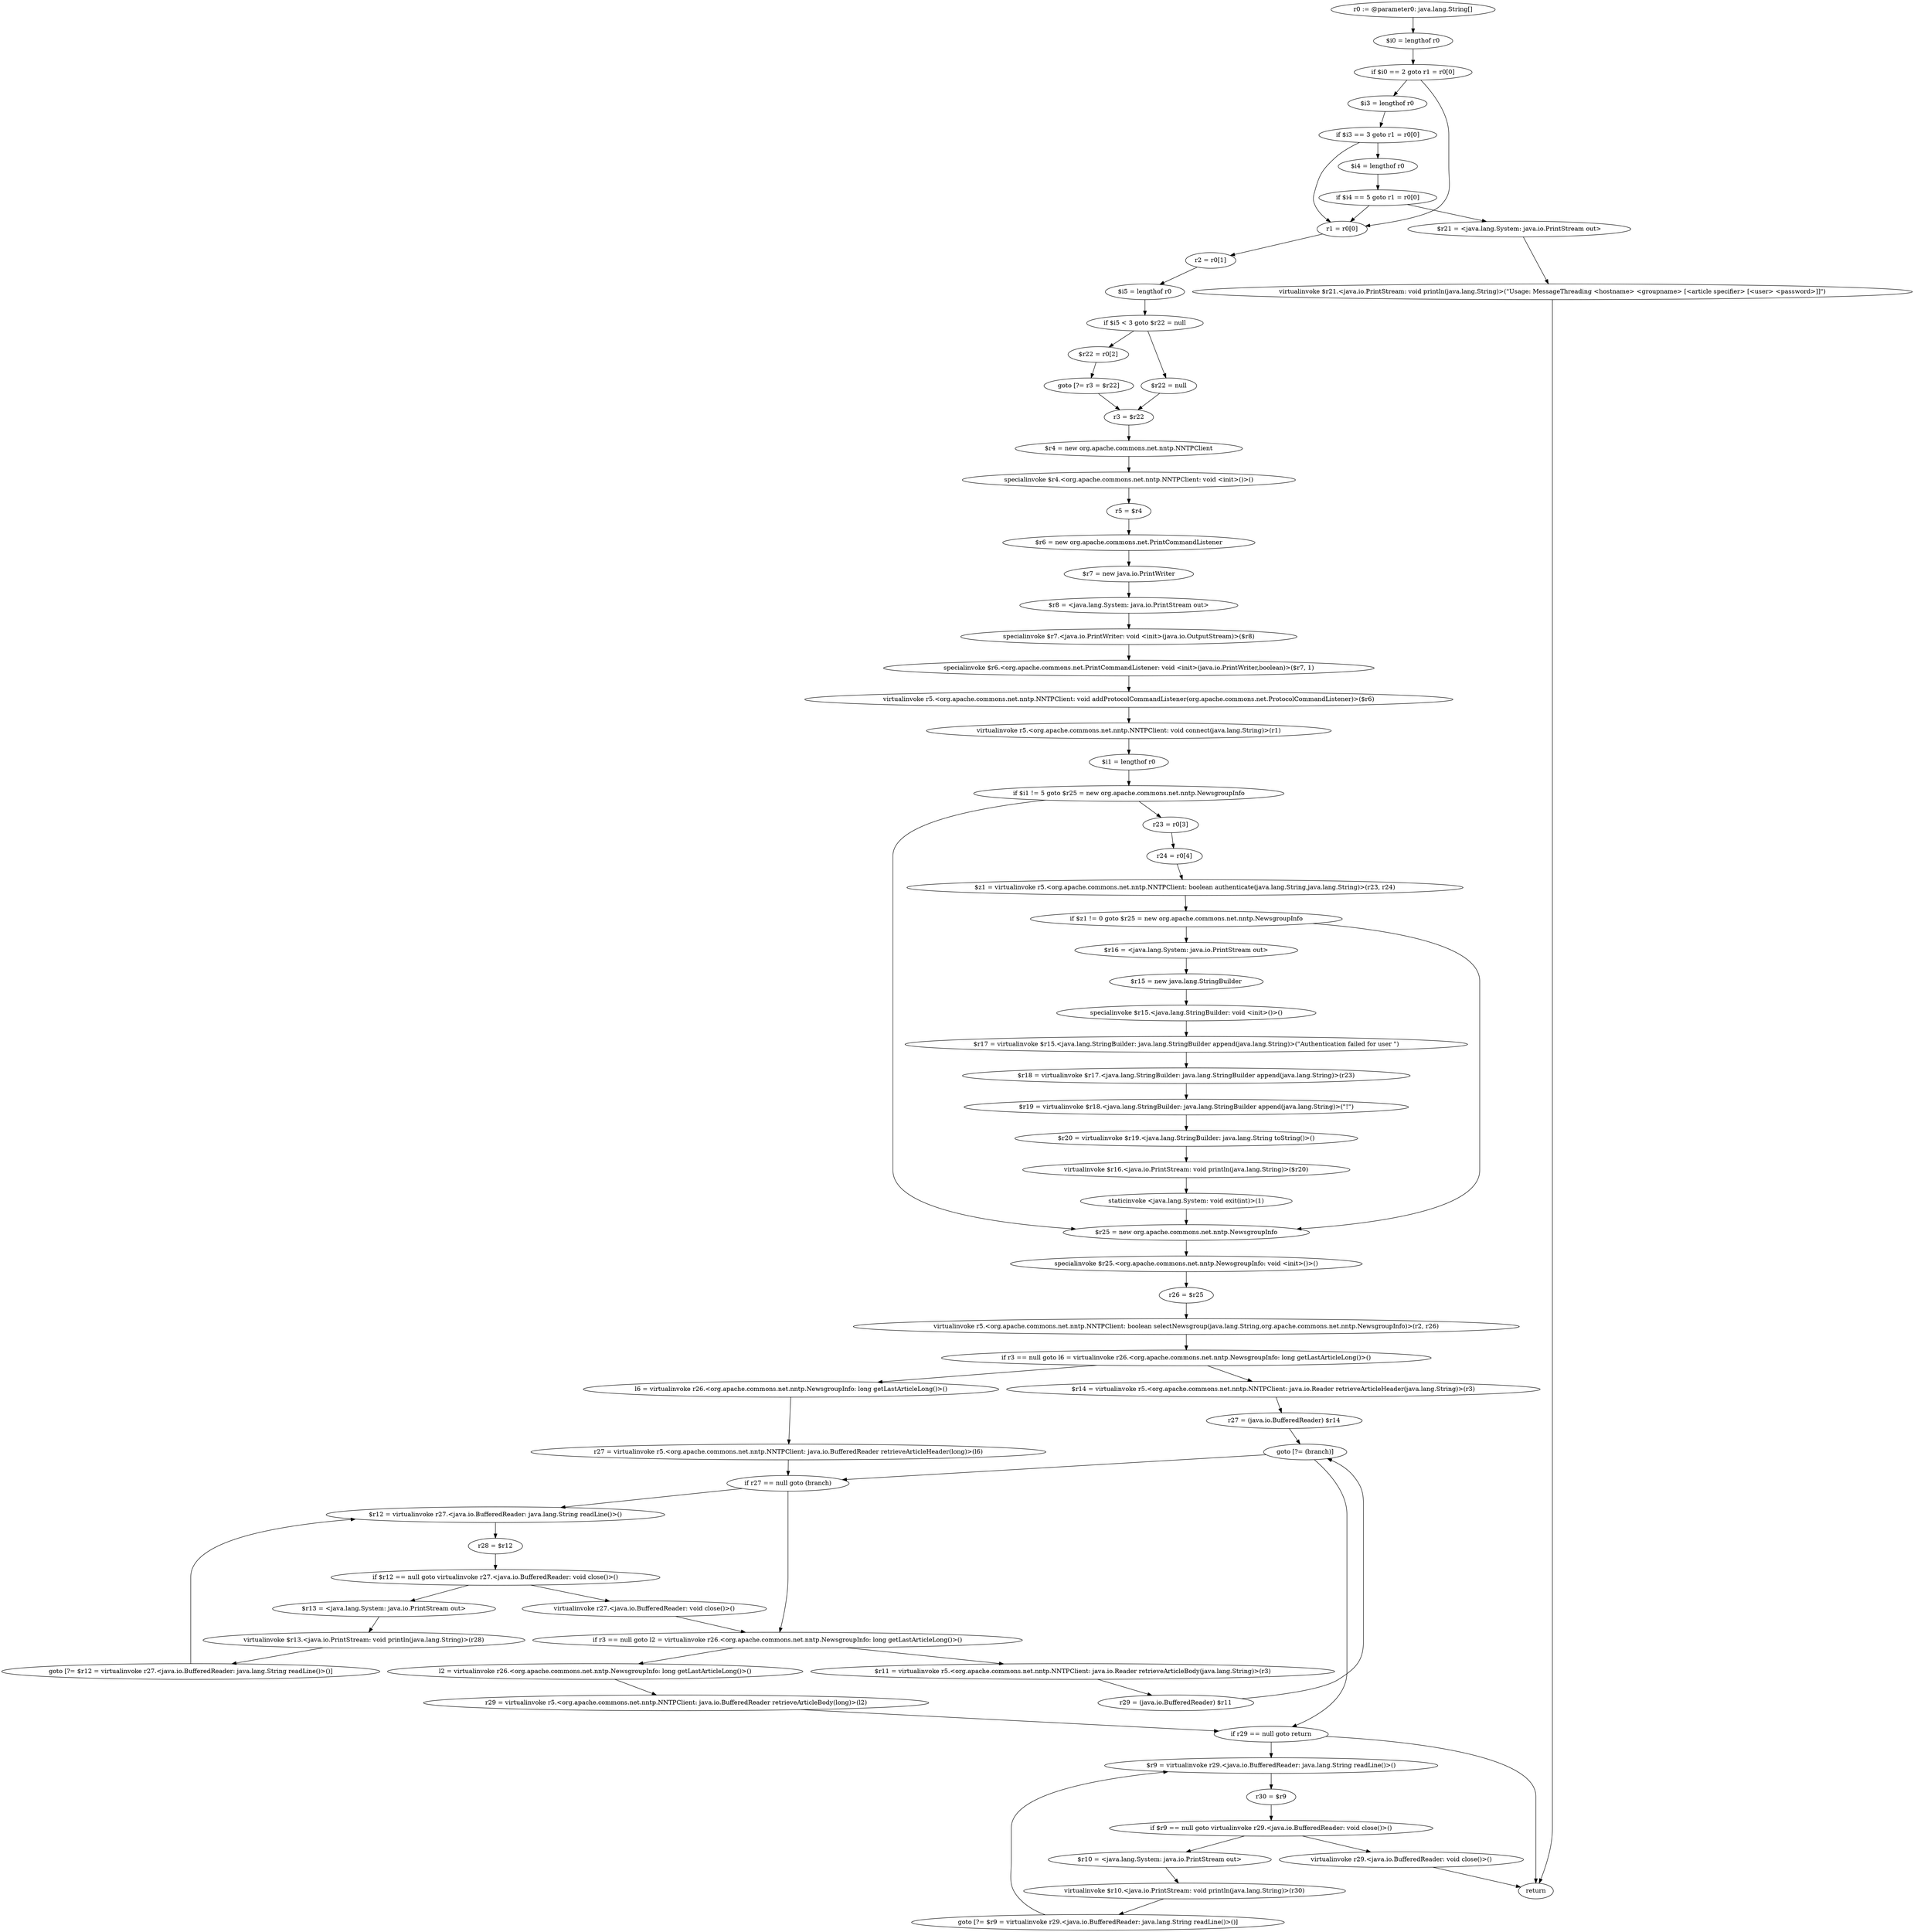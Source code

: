 digraph "unitGraph" {
    "r0 := @parameter0: java.lang.String[]"
    "$i0 = lengthof r0"
    "if $i0 == 2 goto r1 = r0[0]"
    "$i3 = lengthof r0"
    "if $i3 == 3 goto r1 = r0[0]"
    "$i4 = lengthof r0"
    "if $i4 == 5 goto r1 = r0[0]"
    "$r21 = <java.lang.System: java.io.PrintStream out>"
    "virtualinvoke $r21.<java.io.PrintStream: void println(java.lang.String)>(\"Usage: MessageThreading <hostname> <groupname> [<article specifier> [<user> <password>]]\")"
    "return"
    "r1 = r0[0]"
    "r2 = r0[1]"
    "$i5 = lengthof r0"
    "if $i5 < 3 goto $r22 = null"
    "$r22 = r0[2]"
    "goto [?= r3 = $r22]"
    "$r22 = null"
    "r3 = $r22"
    "$r4 = new org.apache.commons.net.nntp.NNTPClient"
    "specialinvoke $r4.<org.apache.commons.net.nntp.NNTPClient: void <init>()>()"
    "r5 = $r4"
    "$r6 = new org.apache.commons.net.PrintCommandListener"
    "$r7 = new java.io.PrintWriter"
    "$r8 = <java.lang.System: java.io.PrintStream out>"
    "specialinvoke $r7.<java.io.PrintWriter: void <init>(java.io.OutputStream)>($r8)"
    "specialinvoke $r6.<org.apache.commons.net.PrintCommandListener: void <init>(java.io.PrintWriter,boolean)>($r7, 1)"
    "virtualinvoke r5.<org.apache.commons.net.nntp.NNTPClient: void addProtocolCommandListener(org.apache.commons.net.ProtocolCommandListener)>($r6)"
    "virtualinvoke r5.<org.apache.commons.net.nntp.NNTPClient: void connect(java.lang.String)>(r1)"
    "$i1 = lengthof r0"
    "if $i1 != 5 goto $r25 = new org.apache.commons.net.nntp.NewsgroupInfo"
    "r23 = r0[3]"
    "r24 = r0[4]"
    "$z1 = virtualinvoke r5.<org.apache.commons.net.nntp.NNTPClient: boolean authenticate(java.lang.String,java.lang.String)>(r23, r24)"
    "if $z1 != 0 goto $r25 = new org.apache.commons.net.nntp.NewsgroupInfo"
    "$r16 = <java.lang.System: java.io.PrintStream out>"
    "$r15 = new java.lang.StringBuilder"
    "specialinvoke $r15.<java.lang.StringBuilder: void <init>()>()"
    "$r17 = virtualinvoke $r15.<java.lang.StringBuilder: java.lang.StringBuilder append(java.lang.String)>(\"Authentication failed for user \")"
    "$r18 = virtualinvoke $r17.<java.lang.StringBuilder: java.lang.StringBuilder append(java.lang.String)>(r23)"
    "$r19 = virtualinvoke $r18.<java.lang.StringBuilder: java.lang.StringBuilder append(java.lang.String)>(\"!\")"
    "$r20 = virtualinvoke $r19.<java.lang.StringBuilder: java.lang.String toString()>()"
    "virtualinvoke $r16.<java.io.PrintStream: void println(java.lang.String)>($r20)"
    "staticinvoke <java.lang.System: void exit(int)>(1)"
    "$r25 = new org.apache.commons.net.nntp.NewsgroupInfo"
    "specialinvoke $r25.<org.apache.commons.net.nntp.NewsgroupInfo: void <init>()>()"
    "r26 = $r25"
    "virtualinvoke r5.<org.apache.commons.net.nntp.NNTPClient: boolean selectNewsgroup(java.lang.String,org.apache.commons.net.nntp.NewsgroupInfo)>(r2, r26)"
    "if r3 == null goto l6 = virtualinvoke r26.<org.apache.commons.net.nntp.NewsgroupInfo: long getLastArticleLong()>()"
    "$r14 = virtualinvoke r5.<org.apache.commons.net.nntp.NNTPClient: java.io.Reader retrieveArticleHeader(java.lang.String)>(r3)"
    "r27 = (java.io.BufferedReader) $r14"
    "goto [?= (branch)]"
    "l6 = virtualinvoke r26.<org.apache.commons.net.nntp.NewsgroupInfo: long getLastArticleLong()>()"
    "r27 = virtualinvoke r5.<org.apache.commons.net.nntp.NNTPClient: java.io.BufferedReader retrieveArticleHeader(long)>(l6)"
    "if r27 == null goto (branch)"
    "$r12 = virtualinvoke r27.<java.io.BufferedReader: java.lang.String readLine()>()"
    "r28 = $r12"
    "if $r12 == null goto virtualinvoke r27.<java.io.BufferedReader: void close()>()"
    "$r13 = <java.lang.System: java.io.PrintStream out>"
    "virtualinvoke $r13.<java.io.PrintStream: void println(java.lang.String)>(r28)"
    "goto [?= $r12 = virtualinvoke r27.<java.io.BufferedReader: java.lang.String readLine()>()]"
    "virtualinvoke r27.<java.io.BufferedReader: void close()>()"
    "if r3 == null goto l2 = virtualinvoke r26.<org.apache.commons.net.nntp.NewsgroupInfo: long getLastArticleLong()>()"
    "$r11 = virtualinvoke r5.<org.apache.commons.net.nntp.NNTPClient: java.io.Reader retrieveArticleBody(java.lang.String)>(r3)"
    "r29 = (java.io.BufferedReader) $r11"
    "l2 = virtualinvoke r26.<org.apache.commons.net.nntp.NewsgroupInfo: long getLastArticleLong()>()"
    "r29 = virtualinvoke r5.<org.apache.commons.net.nntp.NNTPClient: java.io.BufferedReader retrieveArticleBody(long)>(l2)"
    "if r29 == null goto return"
    "$r9 = virtualinvoke r29.<java.io.BufferedReader: java.lang.String readLine()>()"
    "r30 = $r9"
    "if $r9 == null goto virtualinvoke r29.<java.io.BufferedReader: void close()>()"
    "$r10 = <java.lang.System: java.io.PrintStream out>"
    "virtualinvoke $r10.<java.io.PrintStream: void println(java.lang.String)>(r30)"
    "goto [?= $r9 = virtualinvoke r29.<java.io.BufferedReader: java.lang.String readLine()>()]"
    "virtualinvoke r29.<java.io.BufferedReader: void close()>()"
    "r0 := @parameter0: java.lang.String[]"->"$i0 = lengthof r0";
    "$i0 = lengthof r0"->"if $i0 == 2 goto r1 = r0[0]";
    "if $i0 == 2 goto r1 = r0[0]"->"$i3 = lengthof r0";
    "if $i0 == 2 goto r1 = r0[0]"->"r1 = r0[0]";
    "$i3 = lengthof r0"->"if $i3 == 3 goto r1 = r0[0]";
    "if $i3 == 3 goto r1 = r0[0]"->"$i4 = lengthof r0";
    "if $i3 == 3 goto r1 = r0[0]"->"r1 = r0[0]";
    "$i4 = lengthof r0"->"if $i4 == 5 goto r1 = r0[0]";
    "if $i4 == 5 goto r1 = r0[0]"->"$r21 = <java.lang.System: java.io.PrintStream out>";
    "if $i4 == 5 goto r1 = r0[0]"->"r1 = r0[0]";
    "$r21 = <java.lang.System: java.io.PrintStream out>"->"virtualinvoke $r21.<java.io.PrintStream: void println(java.lang.String)>(\"Usage: MessageThreading <hostname> <groupname> [<article specifier> [<user> <password>]]\")";
    "virtualinvoke $r21.<java.io.PrintStream: void println(java.lang.String)>(\"Usage: MessageThreading <hostname> <groupname> [<article specifier> [<user> <password>]]\")"->"return";
    "r1 = r0[0]"->"r2 = r0[1]";
    "r2 = r0[1]"->"$i5 = lengthof r0";
    "$i5 = lengthof r0"->"if $i5 < 3 goto $r22 = null";
    "if $i5 < 3 goto $r22 = null"->"$r22 = r0[2]";
    "if $i5 < 3 goto $r22 = null"->"$r22 = null";
    "$r22 = r0[2]"->"goto [?= r3 = $r22]";
    "goto [?= r3 = $r22]"->"r3 = $r22";
    "$r22 = null"->"r3 = $r22";
    "r3 = $r22"->"$r4 = new org.apache.commons.net.nntp.NNTPClient";
    "$r4 = new org.apache.commons.net.nntp.NNTPClient"->"specialinvoke $r4.<org.apache.commons.net.nntp.NNTPClient: void <init>()>()";
    "specialinvoke $r4.<org.apache.commons.net.nntp.NNTPClient: void <init>()>()"->"r5 = $r4";
    "r5 = $r4"->"$r6 = new org.apache.commons.net.PrintCommandListener";
    "$r6 = new org.apache.commons.net.PrintCommandListener"->"$r7 = new java.io.PrintWriter";
    "$r7 = new java.io.PrintWriter"->"$r8 = <java.lang.System: java.io.PrintStream out>";
    "$r8 = <java.lang.System: java.io.PrintStream out>"->"specialinvoke $r7.<java.io.PrintWriter: void <init>(java.io.OutputStream)>($r8)";
    "specialinvoke $r7.<java.io.PrintWriter: void <init>(java.io.OutputStream)>($r8)"->"specialinvoke $r6.<org.apache.commons.net.PrintCommandListener: void <init>(java.io.PrintWriter,boolean)>($r7, 1)";
    "specialinvoke $r6.<org.apache.commons.net.PrintCommandListener: void <init>(java.io.PrintWriter,boolean)>($r7, 1)"->"virtualinvoke r5.<org.apache.commons.net.nntp.NNTPClient: void addProtocolCommandListener(org.apache.commons.net.ProtocolCommandListener)>($r6)";
    "virtualinvoke r5.<org.apache.commons.net.nntp.NNTPClient: void addProtocolCommandListener(org.apache.commons.net.ProtocolCommandListener)>($r6)"->"virtualinvoke r5.<org.apache.commons.net.nntp.NNTPClient: void connect(java.lang.String)>(r1)";
    "virtualinvoke r5.<org.apache.commons.net.nntp.NNTPClient: void connect(java.lang.String)>(r1)"->"$i1 = lengthof r0";
    "$i1 = lengthof r0"->"if $i1 != 5 goto $r25 = new org.apache.commons.net.nntp.NewsgroupInfo";
    "if $i1 != 5 goto $r25 = new org.apache.commons.net.nntp.NewsgroupInfo"->"r23 = r0[3]";
    "if $i1 != 5 goto $r25 = new org.apache.commons.net.nntp.NewsgroupInfo"->"$r25 = new org.apache.commons.net.nntp.NewsgroupInfo";
    "r23 = r0[3]"->"r24 = r0[4]";
    "r24 = r0[4]"->"$z1 = virtualinvoke r5.<org.apache.commons.net.nntp.NNTPClient: boolean authenticate(java.lang.String,java.lang.String)>(r23, r24)";
    "$z1 = virtualinvoke r5.<org.apache.commons.net.nntp.NNTPClient: boolean authenticate(java.lang.String,java.lang.String)>(r23, r24)"->"if $z1 != 0 goto $r25 = new org.apache.commons.net.nntp.NewsgroupInfo";
    "if $z1 != 0 goto $r25 = new org.apache.commons.net.nntp.NewsgroupInfo"->"$r16 = <java.lang.System: java.io.PrintStream out>";
    "if $z1 != 0 goto $r25 = new org.apache.commons.net.nntp.NewsgroupInfo"->"$r25 = new org.apache.commons.net.nntp.NewsgroupInfo";
    "$r16 = <java.lang.System: java.io.PrintStream out>"->"$r15 = new java.lang.StringBuilder";
    "$r15 = new java.lang.StringBuilder"->"specialinvoke $r15.<java.lang.StringBuilder: void <init>()>()";
    "specialinvoke $r15.<java.lang.StringBuilder: void <init>()>()"->"$r17 = virtualinvoke $r15.<java.lang.StringBuilder: java.lang.StringBuilder append(java.lang.String)>(\"Authentication failed for user \")";
    "$r17 = virtualinvoke $r15.<java.lang.StringBuilder: java.lang.StringBuilder append(java.lang.String)>(\"Authentication failed for user \")"->"$r18 = virtualinvoke $r17.<java.lang.StringBuilder: java.lang.StringBuilder append(java.lang.String)>(r23)";
    "$r18 = virtualinvoke $r17.<java.lang.StringBuilder: java.lang.StringBuilder append(java.lang.String)>(r23)"->"$r19 = virtualinvoke $r18.<java.lang.StringBuilder: java.lang.StringBuilder append(java.lang.String)>(\"!\")";
    "$r19 = virtualinvoke $r18.<java.lang.StringBuilder: java.lang.StringBuilder append(java.lang.String)>(\"!\")"->"$r20 = virtualinvoke $r19.<java.lang.StringBuilder: java.lang.String toString()>()";
    "$r20 = virtualinvoke $r19.<java.lang.StringBuilder: java.lang.String toString()>()"->"virtualinvoke $r16.<java.io.PrintStream: void println(java.lang.String)>($r20)";
    "virtualinvoke $r16.<java.io.PrintStream: void println(java.lang.String)>($r20)"->"staticinvoke <java.lang.System: void exit(int)>(1)";
    "staticinvoke <java.lang.System: void exit(int)>(1)"->"$r25 = new org.apache.commons.net.nntp.NewsgroupInfo";
    "$r25 = new org.apache.commons.net.nntp.NewsgroupInfo"->"specialinvoke $r25.<org.apache.commons.net.nntp.NewsgroupInfo: void <init>()>()";
    "specialinvoke $r25.<org.apache.commons.net.nntp.NewsgroupInfo: void <init>()>()"->"r26 = $r25";
    "r26 = $r25"->"virtualinvoke r5.<org.apache.commons.net.nntp.NNTPClient: boolean selectNewsgroup(java.lang.String,org.apache.commons.net.nntp.NewsgroupInfo)>(r2, r26)";
    "virtualinvoke r5.<org.apache.commons.net.nntp.NNTPClient: boolean selectNewsgroup(java.lang.String,org.apache.commons.net.nntp.NewsgroupInfo)>(r2, r26)"->"if r3 == null goto l6 = virtualinvoke r26.<org.apache.commons.net.nntp.NewsgroupInfo: long getLastArticleLong()>()";
    "if r3 == null goto l6 = virtualinvoke r26.<org.apache.commons.net.nntp.NewsgroupInfo: long getLastArticleLong()>()"->"$r14 = virtualinvoke r5.<org.apache.commons.net.nntp.NNTPClient: java.io.Reader retrieveArticleHeader(java.lang.String)>(r3)";
    "if r3 == null goto l6 = virtualinvoke r26.<org.apache.commons.net.nntp.NewsgroupInfo: long getLastArticleLong()>()"->"l6 = virtualinvoke r26.<org.apache.commons.net.nntp.NewsgroupInfo: long getLastArticleLong()>()";
    "$r14 = virtualinvoke r5.<org.apache.commons.net.nntp.NNTPClient: java.io.Reader retrieveArticleHeader(java.lang.String)>(r3)"->"r27 = (java.io.BufferedReader) $r14";
    "r27 = (java.io.BufferedReader) $r14"->"goto [?= (branch)]";
    "goto [?= (branch)]"->"if r27 == null goto (branch)";
    "l6 = virtualinvoke r26.<org.apache.commons.net.nntp.NewsgroupInfo: long getLastArticleLong()>()"->"r27 = virtualinvoke r5.<org.apache.commons.net.nntp.NNTPClient: java.io.BufferedReader retrieveArticleHeader(long)>(l6)";
    "r27 = virtualinvoke r5.<org.apache.commons.net.nntp.NNTPClient: java.io.BufferedReader retrieveArticleHeader(long)>(l6)"->"if r27 == null goto (branch)";
    "if r27 == null goto (branch)"->"$r12 = virtualinvoke r27.<java.io.BufferedReader: java.lang.String readLine()>()";
    "if r27 == null goto (branch)"->"if r3 == null goto l2 = virtualinvoke r26.<org.apache.commons.net.nntp.NewsgroupInfo: long getLastArticleLong()>()";
    "$r12 = virtualinvoke r27.<java.io.BufferedReader: java.lang.String readLine()>()"->"r28 = $r12";
    "r28 = $r12"->"if $r12 == null goto virtualinvoke r27.<java.io.BufferedReader: void close()>()";
    "if $r12 == null goto virtualinvoke r27.<java.io.BufferedReader: void close()>()"->"$r13 = <java.lang.System: java.io.PrintStream out>";
    "if $r12 == null goto virtualinvoke r27.<java.io.BufferedReader: void close()>()"->"virtualinvoke r27.<java.io.BufferedReader: void close()>()";
    "$r13 = <java.lang.System: java.io.PrintStream out>"->"virtualinvoke $r13.<java.io.PrintStream: void println(java.lang.String)>(r28)";
    "virtualinvoke $r13.<java.io.PrintStream: void println(java.lang.String)>(r28)"->"goto [?= $r12 = virtualinvoke r27.<java.io.BufferedReader: java.lang.String readLine()>()]";
    "goto [?= $r12 = virtualinvoke r27.<java.io.BufferedReader: java.lang.String readLine()>()]"->"$r12 = virtualinvoke r27.<java.io.BufferedReader: java.lang.String readLine()>()";
    "virtualinvoke r27.<java.io.BufferedReader: void close()>()"->"if r3 == null goto l2 = virtualinvoke r26.<org.apache.commons.net.nntp.NewsgroupInfo: long getLastArticleLong()>()";
    "if r3 == null goto l2 = virtualinvoke r26.<org.apache.commons.net.nntp.NewsgroupInfo: long getLastArticleLong()>()"->"$r11 = virtualinvoke r5.<org.apache.commons.net.nntp.NNTPClient: java.io.Reader retrieveArticleBody(java.lang.String)>(r3)";
    "if r3 == null goto l2 = virtualinvoke r26.<org.apache.commons.net.nntp.NewsgroupInfo: long getLastArticleLong()>()"->"l2 = virtualinvoke r26.<org.apache.commons.net.nntp.NewsgroupInfo: long getLastArticleLong()>()";
    "$r11 = virtualinvoke r5.<org.apache.commons.net.nntp.NNTPClient: java.io.Reader retrieveArticleBody(java.lang.String)>(r3)"->"r29 = (java.io.BufferedReader) $r11";
    "r29 = (java.io.BufferedReader) $r11"->"goto [?= (branch)]";
    "goto [?= (branch)]"->"if r29 == null goto return";
    "l2 = virtualinvoke r26.<org.apache.commons.net.nntp.NewsgroupInfo: long getLastArticleLong()>()"->"r29 = virtualinvoke r5.<org.apache.commons.net.nntp.NNTPClient: java.io.BufferedReader retrieveArticleBody(long)>(l2)";
    "r29 = virtualinvoke r5.<org.apache.commons.net.nntp.NNTPClient: java.io.BufferedReader retrieveArticleBody(long)>(l2)"->"if r29 == null goto return";
    "if r29 == null goto return"->"$r9 = virtualinvoke r29.<java.io.BufferedReader: java.lang.String readLine()>()";
    "if r29 == null goto return"->"return";
    "$r9 = virtualinvoke r29.<java.io.BufferedReader: java.lang.String readLine()>()"->"r30 = $r9";
    "r30 = $r9"->"if $r9 == null goto virtualinvoke r29.<java.io.BufferedReader: void close()>()";
    "if $r9 == null goto virtualinvoke r29.<java.io.BufferedReader: void close()>()"->"$r10 = <java.lang.System: java.io.PrintStream out>";
    "if $r9 == null goto virtualinvoke r29.<java.io.BufferedReader: void close()>()"->"virtualinvoke r29.<java.io.BufferedReader: void close()>()";
    "$r10 = <java.lang.System: java.io.PrintStream out>"->"virtualinvoke $r10.<java.io.PrintStream: void println(java.lang.String)>(r30)";
    "virtualinvoke $r10.<java.io.PrintStream: void println(java.lang.String)>(r30)"->"goto [?= $r9 = virtualinvoke r29.<java.io.BufferedReader: java.lang.String readLine()>()]";
    "goto [?= $r9 = virtualinvoke r29.<java.io.BufferedReader: java.lang.String readLine()>()]"->"$r9 = virtualinvoke r29.<java.io.BufferedReader: java.lang.String readLine()>()";
    "virtualinvoke r29.<java.io.BufferedReader: void close()>()"->"return";
}
